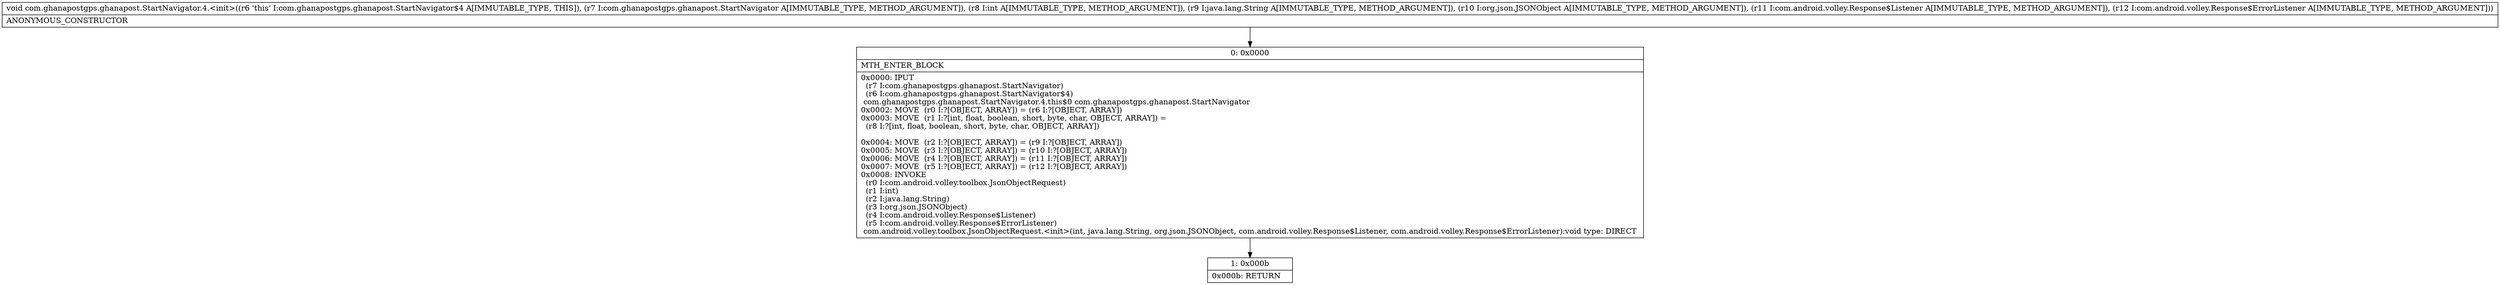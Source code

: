 digraph "CFG forcom.ghanapostgps.ghanapost.StartNavigator.4.\<init\>(Lcom\/ghanapostgps\/ghanapost\/StartNavigator;ILjava\/lang\/String;Lorg\/json\/JSONObject;Lcom\/android\/volley\/Response$Listener;Lcom\/android\/volley\/Response$ErrorListener;)V" {
Node_0 [shape=record,label="{0\:\ 0x0000|MTH_ENTER_BLOCK\l|0x0000: IPUT  \l  (r7 I:com.ghanapostgps.ghanapost.StartNavigator)\l  (r6 I:com.ghanapostgps.ghanapost.StartNavigator$4)\l com.ghanapostgps.ghanapost.StartNavigator.4.this$0 com.ghanapostgps.ghanapost.StartNavigator \l0x0002: MOVE  (r0 I:?[OBJECT, ARRAY]) = (r6 I:?[OBJECT, ARRAY]) \l0x0003: MOVE  (r1 I:?[int, float, boolean, short, byte, char, OBJECT, ARRAY]) = \l  (r8 I:?[int, float, boolean, short, byte, char, OBJECT, ARRAY])\l \l0x0004: MOVE  (r2 I:?[OBJECT, ARRAY]) = (r9 I:?[OBJECT, ARRAY]) \l0x0005: MOVE  (r3 I:?[OBJECT, ARRAY]) = (r10 I:?[OBJECT, ARRAY]) \l0x0006: MOVE  (r4 I:?[OBJECT, ARRAY]) = (r11 I:?[OBJECT, ARRAY]) \l0x0007: MOVE  (r5 I:?[OBJECT, ARRAY]) = (r12 I:?[OBJECT, ARRAY]) \l0x0008: INVOKE  \l  (r0 I:com.android.volley.toolbox.JsonObjectRequest)\l  (r1 I:int)\l  (r2 I:java.lang.String)\l  (r3 I:org.json.JSONObject)\l  (r4 I:com.android.volley.Response$Listener)\l  (r5 I:com.android.volley.Response$ErrorListener)\l com.android.volley.toolbox.JsonObjectRequest.\<init\>(int, java.lang.String, org.json.JSONObject, com.android.volley.Response$Listener, com.android.volley.Response$ErrorListener):void type: DIRECT \l}"];
Node_1 [shape=record,label="{1\:\ 0x000b|0x000b: RETURN   \l}"];
MethodNode[shape=record,label="{void com.ghanapostgps.ghanapost.StartNavigator.4.\<init\>((r6 'this' I:com.ghanapostgps.ghanapost.StartNavigator$4 A[IMMUTABLE_TYPE, THIS]), (r7 I:com.ghanapostgps.ghanapost.StartNavigator A[IMMUTABLE_TYPE, METHOD_ARGUMENT]), (r8 I:int A[IMMUTABLE_TYPE, METHOD_ARGUMENT]), (r9 I:java.lang.String A[IMMUTABLE_TYPE, METHOD_ARGUMENT]), (r10 I:org.json.JSONObject A[IMMUTABLE_TYPE, METHOD_ARGUMENT]), (r11 I:com.android.volley.Response$Listener A[IMMUTABLE_TYPE, METHOD_ARGUMENT]), (r12 I:com.android.volley.Response$ErrorListener A[IMMUTABLE_TYPE, METHOD_ARGUMENT]))  | ANONYMOUS_CONSTRUCTOR\l}"];
MethodNode -> Node_0;
Node_0 -> Node_1;
}

